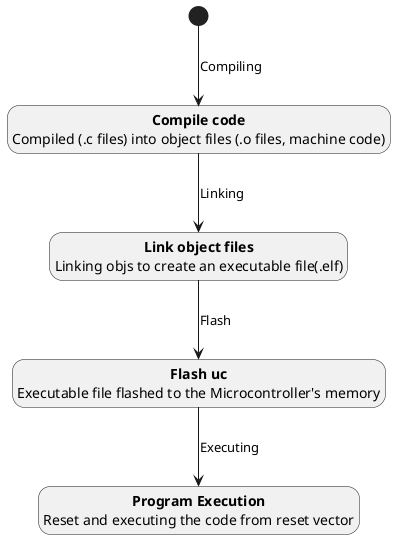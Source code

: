 @startuml Firmware_Build_Process

hide empty description

state "<b>Compile code</b>\nCompiled (.c files) into object files (.o files, machine code)" as Compiler
state "<b>Link object files</b>\nLinking objs to create an executable file(.elf)" as Linker
state "<b>Flash uc</b>\nExecutable file flashed to the Microcontroller's memory" as Flasher
state "<b>Program Execution</b>\nReset and executing the code from reset vector" as Execution
[*] --> Compiler : Compiling
Compiler --> Linker : Linking
Linker --> Flasher : Flash
Flasher --> Execution : Executing


@enduml